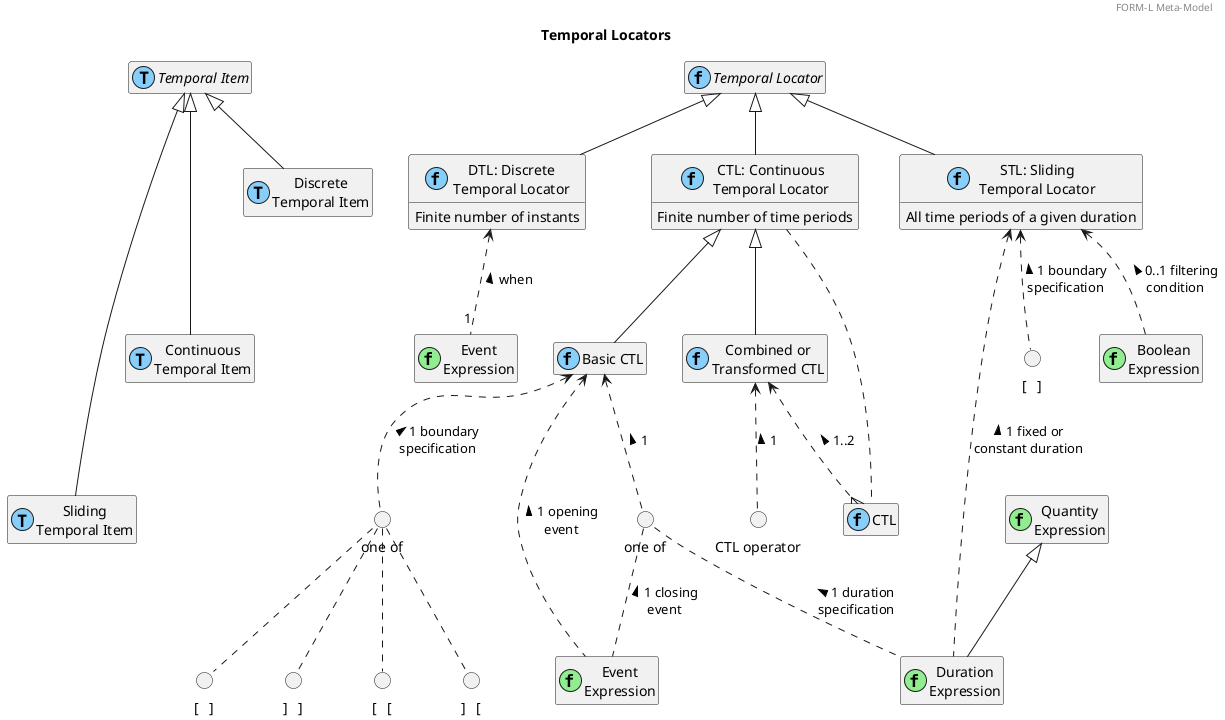 @startuml
header FORM-L Meta-Model
title "Temporal Locators"
'footer Page 17
hide empty members

abstract class "Temporal Item" as tItem << (T, LightSkyBlue) >>
class "Sliding\nTemporal Item" as sItem << (T, LightSkyBlue) >>
class "Continuous\nTemporal Item" as cItem << (T, LightSkyBlue) >>
class "Discrete\nTemporal Item" as dItem << (T, LightSkyBlue) >>
tItem <|-- dItem
tItem <|--- cItem
tItem <|---- sItem

abstract class "Temporal Locator" as TL << (f, LightSkyBlue) >>
'tItem .. TL
class "DTL: Discrete\nTemporal Locator" as DTL << (f, LightSkyBlue) >>
class "CTL: Continuous\nTemporal Locator" as  CTL << (f, LightSkyBlue) >>
class "Basic CTL" as BasicCTL << (f, LightSkyBlue) >>
class "Combined or\nTransformed CTL" as CombinedCTL << (f, LightSkyBlue) >>
class "STL: Sliding\nTemporal Locator" as STL << (f, LightSkyBlue) >>
'dItem <.. DTL : < 1
'cItem <.. CTL : < 1
'sItem <.. STL : < 1

class DTL { 
  Finite number of instants
}

class CTL { 
  Finite number of time periods
}

class STL { 
  All time periods of a given duration
'  satisfying an optional
'  filtering condition
}

TL <|-- DTL
TL <|-- CTL
CTL <|-- BasicCTL
CTL <|-- CombinedCTL
TL <|-- STL

class "Event\nExpression" as When  << (f, LightGreen) >>
DTL <.. "1" When : < when

circle "one of" as BoundariesCTL
circle "[   ]" as b1
circle "]   ]" as b2
circle "[   [" as b3
circle "]   [" as b4
class "Event\nExpression" as EventCTL  << (f, LightGreen) >>
circle "one of" as Ending
class "Quantity\nExpression" as QuantityCTL  << (f, LightGreen) >>
class "Duration\nExpression" as DurationCTL  << (f, LightGreen) >>
QuantityCTL <|-- DurationCTL
BasicCTL <.. BoundariesCTL : < 1 boundary\nspecification
BasicCTL <.. EventCTL : < 1 opening\nevent
BasicCTL <.. Ending : < 1
Ending .. EventCTL : < 1 closing\nevent
Ending .. DurationCTL : < 1 duration\nspecification
BoundariesCTL ..  b1
BoundariesCTL ..  b2
BoundariesCTL ..  b3
BoundariesCTL ..  b4

circle "CTL operator" as CTLOperator
CombinedCTL <.. CTLOperator : < 1 
class "CTL" as CTL2 << (f, LightSkyBlue) >>
CombinedCTL <..{ CTL2 : < 1..2 
CTL .. CTL2 

circle "[   ]" as BoundariesSTL
class "Boolean\nExpression" as Filter  << (f, LightGreen) >>
STL <.. BoundariesSTL : < 1 boundary\nspecification
STL <.. DurationCTL : < 1 fixed or\nconstant duration
STL <.. Filter : < 0..1 filtering\ncondition
@enduml